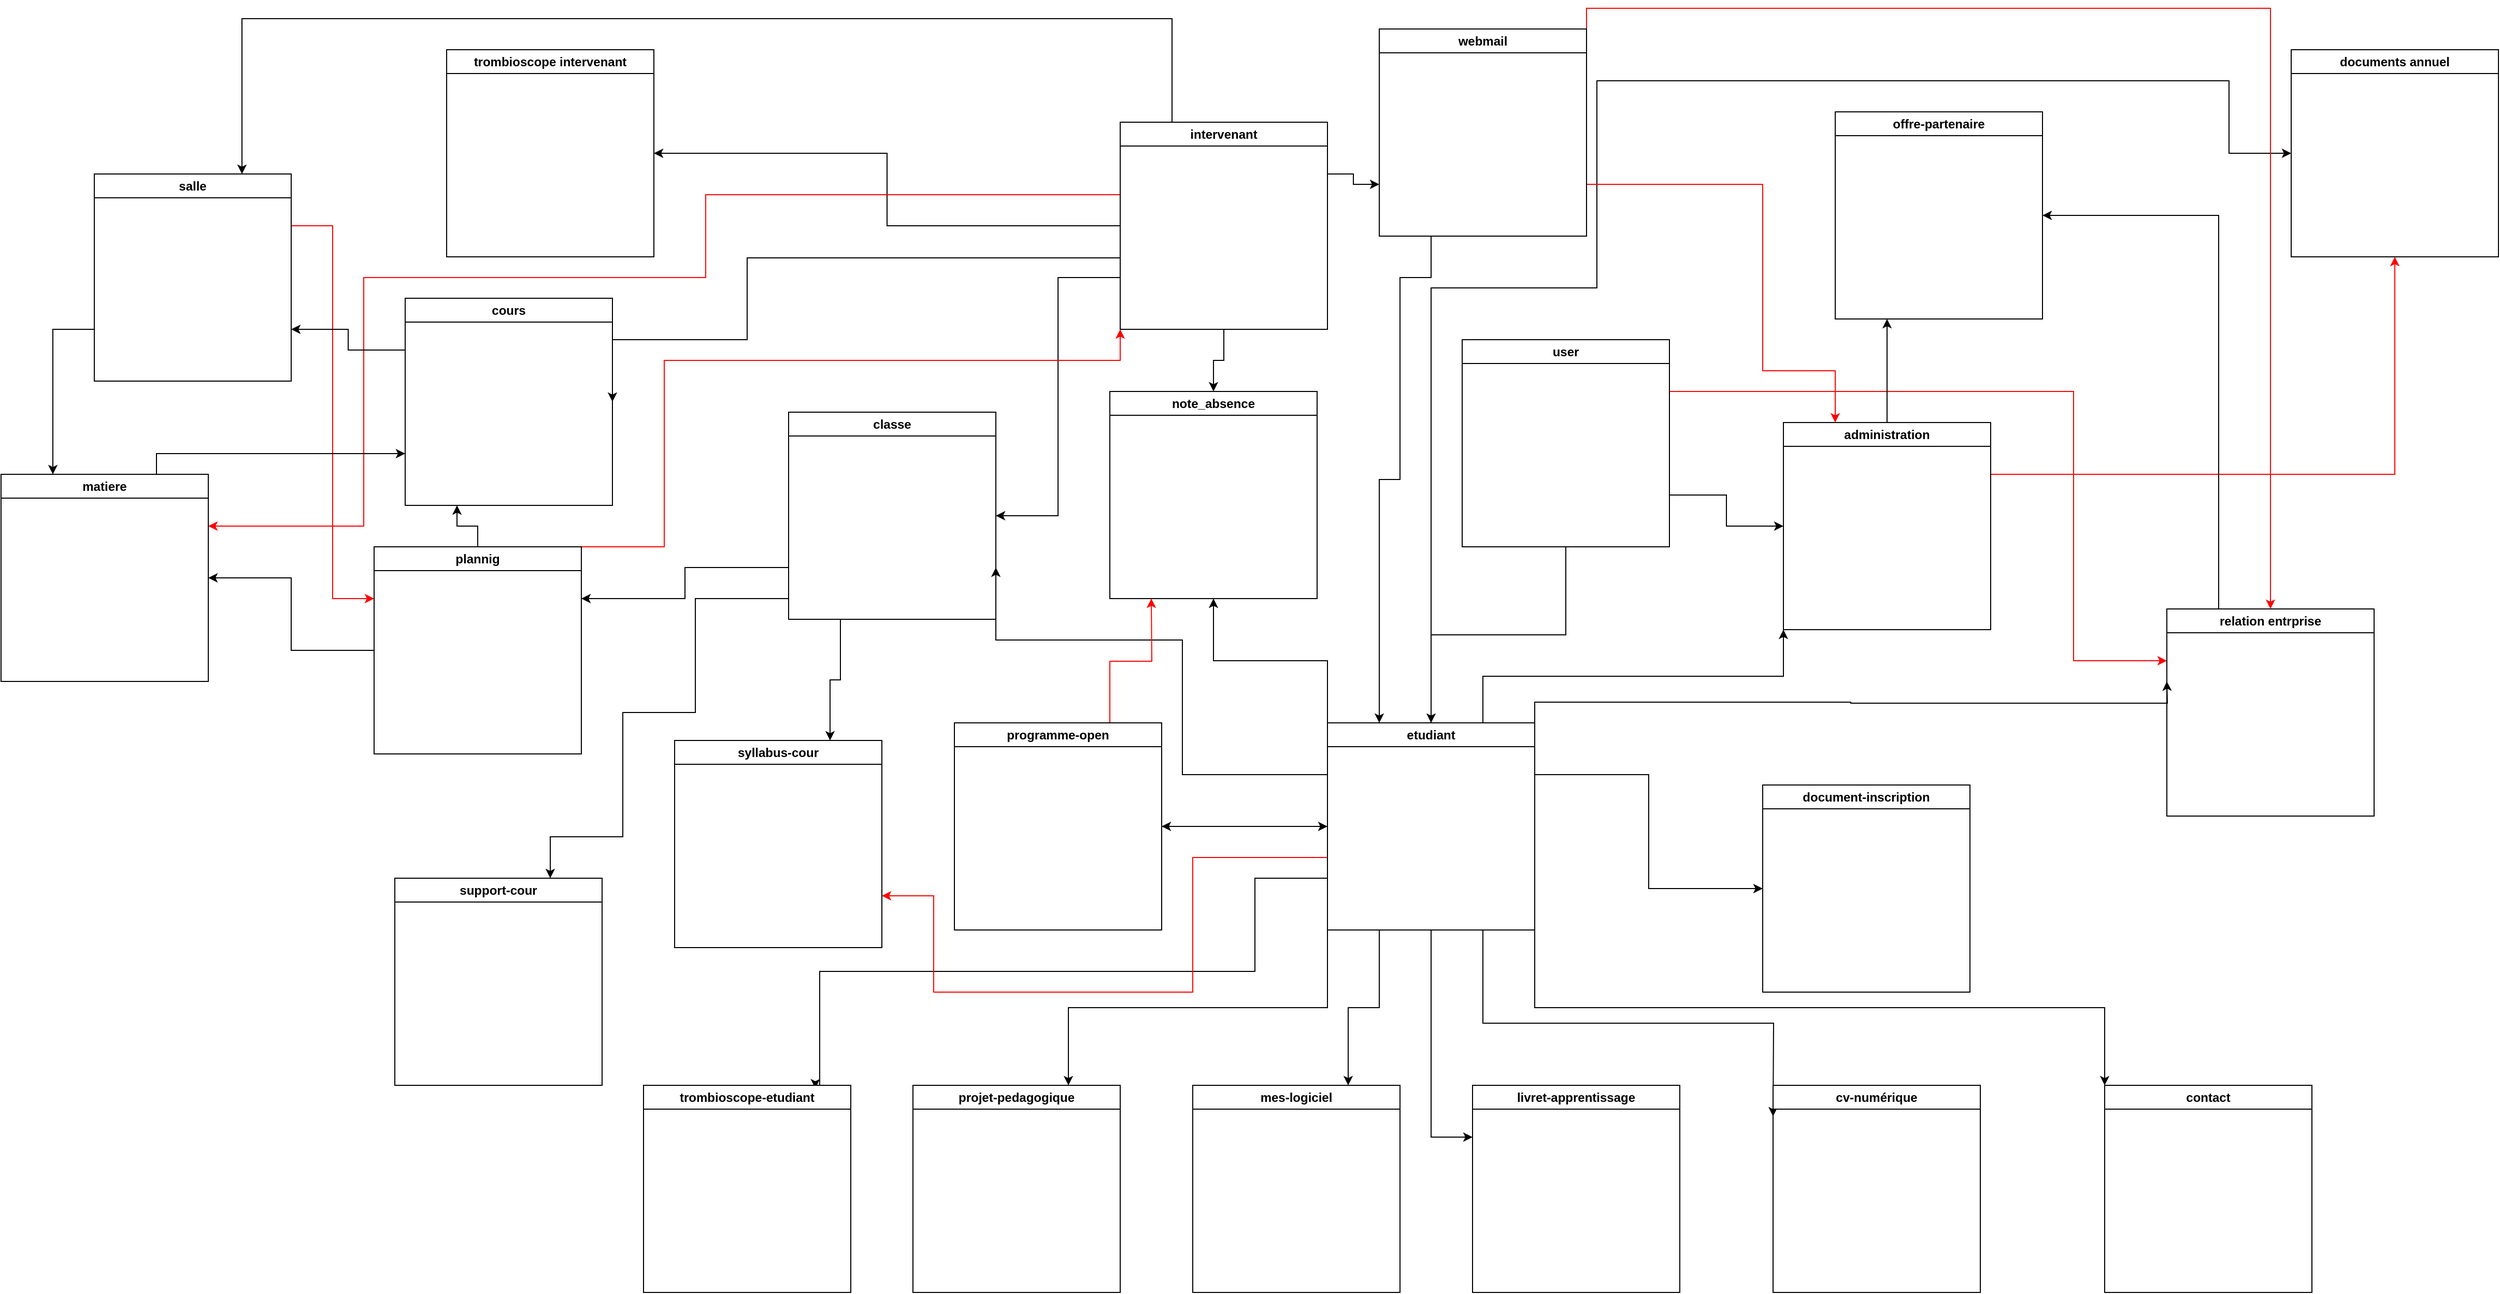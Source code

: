 <mxfile version="26.0.14">
  <diagram name="Page-1" id="yL1Ndt8OvmEDYrH_oRAA">
    <mxGraphModel dx="3976" dy="2579" grid="1" gridSize="10" guides="1" tooltips="1" connect="1" arrows="1" fold="1" page="1" pageScale="1" pageWidth="2336" pageHeight="1654" background="#FFFFFF" math="0" shadow="0">
      <root>
        <mxCell id="0" />
        <mxCell id="1" parent="0" />
        <mxCell id="Cf2vP5LmH0_KUs7tUMQI-32" style="edgeStyle=orthogonalEdgeStyle;rounded=0;orthogonalLoop=1;jettySize=auto;html=1;exitX=0.5;exitY=1;exitDx=0;exitDy=0;entryX=0.5;entryY=0;entryDx=0;entryDy=0;" edge="1" parent="1" source="Cf2vP5LmH0_KUs7tUMQI-1" target="Cf2vP5LmH0_KUs7tUMQI-2">
          <mxGeometry relative="1" as="geometry" />
        </mxCell>
        <mxCell id="Cf2vP5LmH0_KUs7tUMQI-59" style="edgeStyle=orthogonalEdgeStyle;rounded=0;orthogonalLoop=1;jettySize=auto;html=1;exitX=1;exitY=0.75;exitDx=0;exitDy=0;entryX=0;entryY=0.5;entryDx=0;entryDy=0;" edge="1" parent="1" source="Cf2vP5LmH0_KUs7tUMQI-1" target="Cf2vP5LmH0_KUs7tUMQI-11">
          <mxGeometry relative="1" as="geometry" />
        </mxCell>
        <mxCell id="Cf2vP5LmH0_KUs7tUMQI-60" style="edgeStyle=orthogonalEdgeStyle;rounded=0;orthogonalLoop=1;jettySize=auto;html=1;exitX=1;exitY=0.25;exitDx=0;exitDy=0;entryX=0;entryY=0.25;entryDx=0;entryDy=0;strokeColor=#FF0000;" edge="1" parent="1" source="Cf2vP5LmH0_KUs7tUMQI-1" target="Cf2vP5LmH0_KUs7tUMQI-15">
          <mxGeometry relative="1" as="geometry">
            <Array as="points">
              <mxPoint x="1340" y="290" />
              <mxPoint x="1340" y="550" />
            </Array>
          </mxGeometry>
        </mxCell>
        <mxCell id="Cf2vP5LmH0_KUs7tUMQI-1" value="user" style="swimlane;whiteSpace=wrap;html=1;" vertex="1" parent="1">
          <mxGeometry x="750" y="240" width="200" height="200" as="geometry" />
        </mxCell>
        <mxCell id="Cf2vP5LmH0_KUs7tUMQI-33" style="edgeStyle=orthogonalEdgeStyle;rounded=0;orthogonalLoop=1;jettySize=auto;html=1;exitX=0;exitY=0;exitDx=0;exitDy=0;entryX=0.5;entryY=1;entryDx=0;entryDy=0;" edge="1" parent="1" source="Cf2vP5LmH0_KUs7tUMQI-2" target="Cf2vP5LmH0_KUs7tUMQI-6">
          <mxGeometry relative="1" as="geometry" />
        </mxCell>
        <mxCell id="Cf2vP5LmH0_KUs7tUMQI-35" style="edgeStyle=orthogonalEdgeStyle;rounded=0;orthogonalLoop=1;jettySize=auto;html=1;exitX=1;exitY=0.25;exitDx=0;exitDy=0;entryX=0;entryY=0.5;entryDx=0;entryDy=0;" edge="1" parent="1" source="Cf2vP5LmH0_KUs7tUMQI-2" target="Cf2vP5LmH0_KUs7tUMQI-28">
          <mxGeometry relative="1" as="geometry">
            <mxPoint x="1030" y="800" as="targetPoint" />
          </mxGeometry>
        </mxCell>
        <mxCell id="Cf2vP5LmH0_KUs7tUMQI-36" style="edgeStyle=orthogonalEdgeStyle;rounded=0;orthogonalLoop=1;jettySize=auto;html=1;exitX=1;exitY=0;exitDx=0;exitDy=0;" edge="1" parent="1" source="Cf2vP5LmH0_KUs7tUMQI-2">
          <mxGeometry relative="1" as="geometry">
            <mxPoint x="1430" y="570" as="targetPoint" />
          </mxGeometry>
        </mxCell>
        <mxCell id="Cf2vP5LmH0_KUs7tUMQI-37" style="edgeStyle=orthogonalEdgeStyle;rounded=0;orthogonalLoop=1;jettySize=auto;html=1;exitX=0.75;exitY=0;exitDx=0;exitDy=0;entryX=0;entryY=1;entryDx=0;entryDy=0;" edge="1" parent="1" source="Cf2vP5LmH0_KUs7tUMQI-2" target="Cf2vP5LmH0_KUs7tUMQI-11">
          <mxGeometry relative="1" as="geometry" />
        </mxCell>
        <mxCell id="Cf2vP5LmH0_KUs7tUMQI-38" style="edgeStyle=orthogonalEdgeStyle;rounded=0;orthogonalLoop=1;jettySize=auto;html=1;exitX=0.5;exitY=0;exitDx=0;exitDy=0;entryX=0;entryY=0.5;entryDx=0;entryDy=0;" edge="1" parent="1" source="Cf2vP5LmH0_KUs7tUMQI-2" target="Cf2vP5LmH0_KUs7tUMQI-26">
          <mxGeometry relative="1" as="geometry">
            <Array as="points">
              <mxPoint x="720" y="190" />
              <mxPoint x="880" y="190" />
              <mxPoint x="880" y="-10" />
              <mxPoint x="1490" y="-10" />
              <mxPoint x="1490" y="60" />
            </Array>
          </mxGeometry>
        </mxCell>
        <mxCell id="Cf2vP5LmH0_KUs7tUMQI-41" style="edgeStyle=orthogonalEdgeStyle;rounded=0;orthogonalLoop=1;jettySize=auto;html=1;exitX=1;exitY=1;exitDx=0;exitDy=0;entryX=0;entryY=0;entryDx=0;entryDy=0;" edge="1" parent="1" source="Cf2vP5LmH0_KUs7tUMQI-2" target="Cf2vP5LmH0_KUs7tUMQI-19">
          <mxGeometry relative="1" as="geometry" />
        </mxCell>
        <mxCell id="Cf2vP5LmH0_KUs7tUMQI-42" style="edgeStyle=orthogonalEdgeStyle;rounded=0;orthogonalLoop=1;jettySize=auto;html=1;exitX=0.75;exitY=1;exitDx=0;exitDy=0;" edge="1" parent="1" source="Cf2vP5LmH0_KUs7tUMQI-2">
          <mxGeometry relative="1" as="geometry">
            <mxPoint x="1050" y="990" as="targetPoint" />
          </mxGeometry>
        </mxCell>
        <mxCell id="Cf2vP5LmH0_KUs7tUMQI-43" style="edgeStyle=orthogonalEdgeStyle;rounded=0;orthogonalLoop=1;jettySize=auto;html=1;exitX=0.5;exitY=1;exitDx=0;exitDy=0;entryX=0;entryY=0.25;entryDx=0;entryDy=0;" edge="1" parent="1" source="Cf2vP5LmH0_KUs7tUMQI-2" target="Cf2vP5LmH0_KUs7tUMQI-17">
          <mxGeometry relative="1" as="geometry" />
        </mxCell>
        <mxCell id="Cf2vP5LmH0_KUs7tUMQI-44" style="edgeStyle=orthogonalEdgeStyle;rounded=0;orthogonalLoop=1;jettySize=auto;html=1;exitX=0.25;exitY=1;exitDx=0;exitDy=0;entryX=0.75;entryY=0;entryDx=0;entryDy=0;" edge="1" parent="1" source="Cf2vP5LmH0_KUs7tUMQI-2" target="Cf2vP5LmH0_KUs7tUMQI-18">
          <mxGeometry relative="1" as="geometry" />
        </mxCell>
        <mxCell id="Cf2vP5LmH0_KUs7tUMQI-45" style="edgeStyle=orthogonalEdgeStyle;rounded=0;orthogonalLoop=1;jettySize=auto;html=1;exitX=0;exitY=1;exitDx=0;exitDy=0;entryX=0.75;entryY=0;entryDx=0;entryDy=0;" edge="1" parent="1" source="Cf2vP5LmH0_KUs7tUMQI-2" target="Cf2vP5LmH0_KUs7tUMQI-21">
          <mxGeometry relative="1" as="geometry" />
        </mxCell>
        <mxCell id="Cf2vP5LmH0_KUs7tUMQI-46" style="edgeStyle=orthogonalEdgeStyle;rounded=0;orthogonalLoop=1;jettySize=auto;html=1;exitX=0;exitY=0.75;exitDx=0;exitDy=0;entryX=0.829;entryY=0.015;entryDx=0;entryDy=0;entryPerimeter=0;" edge="1" parent="1" source="Cf2vP5LmH0_KUs7tUMQI-2" target="Cf2vP5LmH0_KUs7tUMQI-29">
          <mxGeometry relative="1" as="geometry">
            <Array as="points">
              <mxPoint x="550" y="760" />
              <mxPoint x="550" y="850" />
              <mxPoint x="130" y="850" />
              <mxPoint x="130" y="960" />
              <mxPoint x="126" y="960" />
            </Array>
          </mxGeometry>
        </mxCell>
        <mxCell id="Cf2vP5LmH0_KUs7tUMQI-49" style="edgeStyle=orthogonalEdgeStyle;rounded=0;orthogonalLoop=1;jettySize=auto;html=1;exitX=0;exitY=0.25;exitDx=0;exitDy=0;entryX=1;entryY=0.75;entryDx=0;entryDy=0;" edge="1" parent="1" source="Cf2vP5LmH0_KUs7tUMQI-2" target="Cf2vP5LmH0_KUs7tUMQI-13">
          <mxGeometry relative="1" as="geometry">
            <Array as="points">
              <mxPoint x="480" y="660" />
              <mxPoint x="480" y="530" />
              <mxPoint x="300" y="530" />
            </Array>
          </mxGeometry>
        </mxCell>
        <mxCell id="Cf2vP5LmH0_KUs7tUMQI-50" style="edgeStyle=orthogonalEdgeStyle;rounded=0;orthogonalLoop=1;jettySize=auto;html=1;exitX=0;exitY=0.5;exitDx=0;exitDy=0;entryX=1;entryY=0.5;entryDx=0;entryDy=0;" edge="1" parent="1" source="Cf2vP5LmH0_KUs7tUMQI-2" target="Cf2vP5LmH0_KUs7tUMQI-30">
          <mxGeometry relative="1" as="geometry" />
        </mxCell>
        <mxCell id="Cf2vP5LmH0_KUs7tUMQI-67" style="edgeStyle=orthogonalEdgeStyle;rounded=0;orthogonalLoop=1;jettySize=auto;html=1;entryX=1;entryY=0.75;entryDx=0;entryDy=0;strokeColor=#FF0000;" edge="1" parent="1" target="Cf2vP5LmH0_KUs7tUMQI-23">
          <mxGeometry relative="1" as="geometry">
            <mxPoint x="620" y="750" as="sourcePoint" />
            <Array as="points">
              <mxPoint x="620" y="740" />
              <mxPoint x="490" y="740" />
              <mxPoint x="490" y="870" />
              <mxPoint x="240" y="870" />
              <mxPoint x="240" y="777" />
            </Array>
          </mxGeometry>
        </mxCell>
        <mxCell id="Cf2vP5LmH0_KUs7tUMQI-2" value="etudiant" style="swimlane;whiteSpace=wrap;html=1;" vertex="1" parent="1">
          <mxGeometry x="620" y="610" width="200" height="200" as="geometry" />
        </mxCell>
        <mxCell id="Cf2vP5LmH0_KUs7tUMQI-34" style="edgeStyle=orthogonalEdgeStyle;rounded=0;orthogonalLoop=1;jettySize=auto;html=1;exitX=0.5;exitY=1;exitDx=0;exitDy=0;entryX=0.5;entryY=0;entryDx=0;entryDy=0;" edge="1" parent="1" source="Cf2vP5LmH0_KUs7tUMQI-3" target="Cf2vP5LmH0_KUs7tUMQI-6">
          <mxGeometry relative="1" as="geometry" />
        </mxCell>
        <mxCell id="Cf2vP5LmH0_KUs7tUMQI-39" style="edgeStyle=orthogonalEdgeStyle;rounded=0;orthogonalLoop=1;jettySize=auto;html=1;exitX=0;exitY=0.75;exitDx=0;exitDy=0;entryX=1;entryY=0.5;entryDx=0;entryDy=0;" edge="1" parent="1" source="Cf2vP5LmH0_KUs7tUMQI-3" target="Cf2vP5LmH0_KUs7tUMQI-13">
          <mxGeometry relative="1" as="geometry" />
        </mxCell>
        <mxCell id="Cf2vP5LmH0_KUs7tUMQI-40" style="edgeStyle=orthogonalEdgeStyle;rounded=0;orthogonalLoop=1;jettySize=auto;html=1;exitX=0;exitY=0.5;exitDx=0;exitDy=0;entryX=1;entryY=0.5;entryDx=0;entryDy=0;" edge="1" parent="1" source="Cf2vP5LmH0_KUs7tUMQI-3" target="Cf2vP5LmH0_KUs7tUMQI-27">
          <mxGeometry relative="1" as="geometry" />
        </mxCell>
        <mxCell id="Cf2vP5LmH0_KUs7tUMQI-53" style="edgeStyle=orthogonalEdgeStyle;rounded=0;orthogonalLoop=1;jettySize=auto;html=1;entryX=1;entryY=0.5;entryDx=0;entryDy=0;" edge="1" parent="1" target="Cf2vP5LmH0_KUs7tUMQI-5">
          <mxGeometry relative="1" as="geometry">
            <mxPoint x="420" y="160" as="sourcePoint" />
            <Array as="points">
              <mxPoint x="60" y="161" />
              <mxPoint x="60" y="240" />
              <mxPoint x="-70" y="240" />
            </Array>
          </mxGeometry>
        </mxCell>
        <mxCell id="Cf2vP5LmH0_KUs7tUMQI-63" style="edgeStyle=orthogonalEdgeStyle;rounded=0;orthogonalLoop=1;jettySize=auto;html=1;exitX=1;exitY=0.25;exitDx=0;exitDy=0;entryX=0;entryY=0.75;entryDx=0;entryDy=0;" edge="1" parent="1" source="Cf2vP5LmH0_KUs7tUMQI-3" target="Cf2vP5LmH0_KUs7tUMQI-62">
          <mxGeometry relative="1" as="geometry">
            <mxPoint x="650" y="79.667" as="targetPoint" />
          </mxGeometry>
        </mxCell>
        <mxCell id="Cf2vP5LmH0_KUs7tUMQI-72" style="edgeStyle=orthogonalEdgeStyle;rounded=0;orthogonalLoop=1;jettySize=auto;html=1;exitX=0.25;exitY=0;exitDx=0;exitDy=0;entryX=0.75;entryY=0;entryDx=0;entryDy=0;" edge="1" parent="1" source="Cf2vP5LmH0_KUs7tUMQI-3" target="Cf2vP5LmH0_KUs7tUMQI-4">
          <mxGeometry relative="1" as="geometry">
            <Array as="points">
              <mxPoint x="470" y="-70" />
              <mxPoint x="-428" y="-70" />
            </Array>
          </mxGeometry>
        </mxCell>
        <mxCell id="Cf2vP5LmH0_KUs7tUMQI-73" style="edgeStyle=orthogonalEdgeStyle;rounded=0;orthogonalLoop=1;jettySize=auto;html=1;exitX=0;exitY=0.25;exitDx=0;exitDy=0;entryX=1;entryY=0.25;entryDx=0;entryDy=0;strokeColor=#FF0000;" edge="1" parent="1" source="Cf2vP5LmH0_KUs7tUMQI-3" target="Cf2vP5LmH0_KUs7tUMQI-7">
          <mxGeometry relative="1" as="geometry">
            <Array as="points">
              <mxPoint x="420" y="100" />
              <mxPoint x="20" y="100" />
              <mxPoint x="20" y="180" />
              <mxPoint x="-310" y="180" />
              <mxPoint x="-310" y="420" />
            </Array>
          </mxGeometry>
        </mxCell>
        <mxCell id="Cf2vP5LmH0_KUs7tUMQI-3" value="intervenant" style="swimlane;whiteSpace=wrap;html=1;" vertex="1" parent="1">
          <mxGeometry x="420" y="30" width="200" height="200" as="geometry" />
        </mxCell>
        <mxCell id="Cf2vP5LmH0_KUs7tUMQI-71" style="edgeStyle=orthogonalEdgeStyle;rounded=0;orthogonalLoop=1;jettySize=auto;html=1;exitX=0;exitY=0.75;exitDx=0;exitDy=0;entryX=0.25;entryY=0;entryDx=0;entryDy=0;" edge="1" parent="1" source="Cf2vP5LmH0_KUs7tUMQI-4" target="Cf2vP5LmH0_KUs7tUMQI-7">
          <mxGeometry relative="1" as="geometry" />
        </mxCell>
        <mxCell id="Cf2vP5LmH0_KUs7tUMQI-74" style="edgeStyle=orthogonalEdgeStyle;rounded=0;orthogonalLoop=1;jettySize=auto;html=1;exitX=1;exitY=0.25;exitDx=0;exitDy=0;entryX=0;entryY=0.25;entryDx=0;entryDy=0;strokeColor=#FF0000;" edge="1" parent="1" source="Cf2vP5LmH0_KUs7tUMQI-4" target="Cf2vP5LmH0_KUs7tUMQI-8">
          <mxGeometry relative="1" as="geometry" />
        </mxCell>
        <mxCell id="Cf2vP5LmH0_KUs7tUMQI-4" value="salle" style="swimlane;whiteSpace=wrap;html=1;" vertex="1" parent="1">
          <mxGeometry x="-570" y="80" width="190" height="200" as="geometry" />
        </mxCell>
        <mxCell id="Cf2vP5LmH0_KUs7tUMQI-68" style="edgeStyle=orthogonalEdgeStyle;rounded=0;orthogonalLoop=1;jettySize=auto;html=1;exitX=0;exitY=0.25;exitDx=0;exitDy=0;entryX=1;entryY=0.75;entryDx=0;entryDy=0;" edge="1" parent="1" source="Cf2vP5LmH0_KUs7tUMQI-5" target="Cf2vP5LmH0_KUs7tUMQI-4">
          <mxGeometry relative="1" as="geometry" />
        </mxCell>
        <mxCell id="Cf2vP5LmH0_KUs7tUMQI-5" value="cours" style="swimlane;whiteSpace=wrap;html=1;" vertex="1" parent="1">
          <mxGeometry x="-270" y="200" width="200" height="200" as="geometry" />
        </mxCell>
        <mxCell id="Cf2vP5LmH0_KUs7tUMQI-6" value="note_absence" style="swimlane;whiteSpace=wrap;html=1;" vertex="1" parent="1">
          <mxGeometry x="410" y="290" width="200" height="200" as="geometry" />
        </mxCell>
        <mxCell id="Cf2vP5LmH0_KUs7tUMQI-70" style="edgeStyle=orthogonalEdgeStyle;rounded=0;orthogonalLoop=1;jettySize=auto;html=1;exitX=0.75;exitY=0;exitDx=0;exitDy=0;entryX=0;entryY=0.75;entryDx=0;entryDy=0;" edge="1" parent="1" source="Cf2vP5LmH0_KUs7tUMQI-7" target="Cf2vP5LmH0_KUs7tUMQI-5">
          <mxGeometry relative="1" as="geometry" />
        </mxCell>
        <mxCell id="Cf2vP5LmH0_KUs7tUMQI-7" value="matiere" style="swimlane;whiteSpace=wrap;html=1;" vertex="1" parent="1">
          <mxGeometry x="-660" y="370" width="200" height="200" as="geometry" />
        </mxCell>
        <mxCell id="Cf2vP5LmH0_KUs7tUMQI-56" style="edgeStyle=orthogonalEdgeStyle;rounded=0;orthogonalLoop=1;jettySize=auto;html=1;exitX=0.5;exitY=0;exitDx=0;exitDy=0;entryX=0.25;entryY=1;entryDx=0;entryDy=0;" edge="1" parent="1" source="Cf2vP5LmH0_KUs7tUMQI-8" target="Cf2vP5LmH0_KUs7tUMQI-5">
          <mxGeometry relative="1" as="geometry" />
        </mxCell>
        <mxCell id="Cf2vP5LmH0_KUs7tUMQI-57" style="edgeStyle=orthogonalEdgeStyle;rounded=0;orthogonalLoop=1;jettySize=auto;html=1;exitX=1;exitY=0;exitDx=0;exitDy=0;entryX=0;entryY=1;entryDx=0;entryDy=0;strokeColor=#FF0000;" edge="1" parent="1" source="Cf2vP5LmH0_KUs7tUMQI-8" target="Cf2vP5LmH0_KUs7tUMQI-3">
          <mxGeometry relative="1" as="geometry">
            <Array as="points">
              <mxPoint x="-20" y="440" />
              <mxPoint x="-20" y="260" />
              <mxPoint x="420" y="260" />
            </Array>
          </mxGeometry>
        </mxCell>
        <mxCell id="Cf2vP5LmH0_KUs7tUMQI-69" style="edgeStyle=orthogonalEdgeStyle;rounded=0;orthogonalLoop=1;jettySize=auto;html=1;exitX=0;exitY=0.5;exitDx=0;exitDy=0;entryX=1;entryY=0.5;entryDx=0;entryDy=0;" edge="1" parent="1" source="Cf2vP5LmH0_KUs7tUMQI-8" target="Cf2vP5LmH0_KUs7tUMQI-7">
          <mxGeometry relative="1" as="geometry" />
        </mxCell>
        <mxCell id="Cf2vP5LmH0_KUs7tUMQI-8" value="plannig" style="swimlane;whiteSpace=wrap;html=1;" vertex="1" parent="1">
          <mxGeometry x="-300" y="440" width="200" height="200" as="geometry" />
        </mxCell>
        <mxCell id="Cf2vP5LmH0_KUs7tUMQI-48" style="edgeStyle=orthogonalEdgeStyle;rounded=0;orthogonalLoop=1;jettySize=auto;html=1;exitX=0.5;exitY=0;exitDx=0;exitDy=0;entryX=0.25;entryY=1;entryDx=0;entryDy=0;" edge="1" parent="1" source="Cf2vP5LmH0_KUs7tUMQI-11" target="Cf2vP5LmH0_KUs7tUMQI-20">
          <mxGeometry relative="1" as="geometry" />
        </mxCell>
        <mxCell id="Cf2vP5LmH0_KUs7tUMQI-61" style="edgeStyle=orthogonalEdgeStyle;rounded=0;orthogonalLoop=1;jettySize=auto;html=1;exitX=1;exitY=0.5;exitDx=0;exitDy=0;entryX=0.5;entryY=1;entryDx=0;entryDy=0;strokeColor=#FF0000;" edge="1" parent="1" source="Cf2vP5LmH0_KUs7tUMQI-11" target="Cf2vP5LmH0_KUs7tUMQI-26">
          <mxGeometry relative="1" as="geometry">
            <Array as="points">
              <mxPoint x="1260" y="370" />
              <mxPoint x="1650" y="370" />
            </Array>
          </mxGeometry>
        </mxCell>
        <mxCell id="Cf2vP5LmH0_KUs7tUMQI-11" value="administration" style="swimlane;whiteSpace=wrap;html=1;" vertex="1" parent="1">
          <mxGeometry x="1060" y="320" width="200" height="200" as="geometry" />
        </mxCell>
        <mxCell id="Cf2vP5LmH0_KUs7tUMQI-52" style="edgeStyle=orthogonalEdgeStyle;rounded=0;orthogonalLoop=1;jettySize=auto;html=1;exitX=0.25;exitY=1;exitDx=0;exitDy=0;entryX=0.75;entryY=0;entryDx=0;entryDy=0;" edge="1" parent="1" source="Cf2vP5LmH0_KUs7tUMQI-13" target="Cf2vP5LmH0_KUs7tUMQI-23">
          <mxGeometry relative="1" as="geometry" />
        </mxCell>
        <mxCell id="Cf2vP5LmH0_KUs7tUMQI-54" style="edgeStyle=orthogonalEdgeStyle;rounded=0;orthogonalLoop=1;jettySize=auto;html=1;exitX=0;exitY=0.75;exitDx=0;exitDy=0;entryX=1;entryY=0.25;entryDx=0;entryDy=0;" edge="1" parent="1" source="Cf2vP5LmH0_KUs7tUMQI-13" target="Cf2vP5LmH0_KUs7tUMQI-8">
          <mxGeometry relative="1" as="geometry" />
        </mxCell>
        <mxCell id="Cf2vP5LmH0_KUs7tUMQI-58" style="edgeStyle=orthogonalEdgeStyle;rounded=0;orthogonalLoop=1;jettySize=auto;html=1;entryX=0.75;entryY=0;entryDx=0;entryDy=0;" edge="1" parent="1" target="Cf2vP5LmH0_KUs7tUMQI-22">
          <mxGeometry relative="1" as="geometry">
            <mxPoint x="100" y="480" as="sourcePoint" />
            <Array as="points">
              <mxPoint x="100" y="490" />
              <mxPoint x="10" y="490" />
              <mxPoint x="10" y="600" />
              <mxPoint x="-60" y="600" />
              <mxPoint x="-60" y="720" />
              <mxPoint x="-130" y="720" />
            </Array>
          </mxGeometry>
        </mxCell>
        <mxCell id="Cf2vP5LmH0_KUs7tUMQI-13" value="classe" style="swimlane;whiteSpace=wrap;html=1;" vertex="1" parent="1">
          <mxGeometry x="100" y="310" width="200" height="200" as="geometry" />
        </mxCell>
        <mxCell id="Cf2vP5LmH0_KUs7tUMQI-47" style="edgeStyle=orthogonalEdgeStyle;rounded=0;orthogonalLoop=1;jettySize=auto;html=1;exitX=0.25;exitY=0;exitDx=0;exitDy=0;entryX=1;entryY=0.5;entryDx=0;entryDy=0;" edge="1" parent="1" source="Cf2vP5LmH0_KUs7tUMQI-15" target="Cf2vP5LmH0_KUs7tUMQI-20">
          <mxGeometry relative="1" as="geometry" />
        </mxCell>
        <mxCell id="Cf2vP5LmH0_KUs7tUMQI-15" value="relation entrprise" style="swimlane;whiteSpace=wrap;html=1;" vertex="1" parent="1">
          <mxGeometry x="1430" y="500" width="200" height="200" as="geometry" />
        </mxCell>
        <mxCell id="Cf2vP5LmH0_KUs7tUMQI-16" value="cv-numérique" style="swimlane;whiteSpace=wrap;html=1;" vertex="1" parent="1">
          <mxGeometry x="1050" y="960" width="200" height="200" as="geometry" />
        </mxCell>
        <mxCell id="Cf2vP5LmH0_KUs7tUMQI-17" value="livret-apprentissage" style="swimlane;whiteSpace=wrap;html=1;" vertex="1" parent="1">
          <mxGeometry x="760" y="960" width="200" height="200" as="geometry" />
        </mxCell>
        <mxCell id="Cf2vP5LmH0_KUs7tUMQI-18" value="mes-logiciel" style="swimlane;whiteSpace=wrap;html=1;" vertex="1" parent="1">
          <mxGeometry x="490" y="960" width="200" height="200" as="geometry" />
        </mxCell>
        <mxCell id="Cf2vP5LmH0_KUs7tUMQI-19" value="contact" style="swimlane;whiteSpace=wrap;html=1;" vertex="1" parent="1">
          <mxGeometry x="1370" y="960" width="200" height="200" as="geometry" />
        </mxCell>
        <mxCell id="Cf2vP5LmH0_KUs7tUMQI-20" value="offre-partenaire" style="swimlane;whiteSpace=wrap;html=1;" vertex="1" parent="1">
          <mxGeometry x="1110" y="20" width="200" height="200" as="geometry" />
        </mxCell>
        <mxCell id="Cf2vP5LmH0_KUs7tUMQI-21" value="projet-pedagogique" style="swimlane;whiteSpace=wrap;html=1;" vertex="1" parent="1">
          <mxGeometry x="220" y="960" width="200" height="200" as="geometry" />
        </mxCell>
        <mxCell id="Cf2vP5LmH0_KUs7tUMQI-22" value="support-cour" style="swimlane;whiteSpace=wrap;html=1;" vertex="1" parent="1">
          <mxGeometry x="-280" y="760" width="200" height="200" as="geometry" />
        </mxCell>
        <mxCell id="Cf2vP5LmH0_KUs7tUMQI-23" value="syllabus-cour" style="swimlane;whiteSpace=wrap;html=1;" vertex="1" parent="1">
          <mxGeometry x="-10" y="627" width="200" height="200" as="geometry" />
        </mxCell>
        <mxCell id="Cf2vP5LmH0_KUs7tUMQI-26" value="documents annuel" style="swimlane;whiteSpace=wrap;html=1;" vertex="1" parent="1">
          <mxGeometry x="1550" y="-40" width="200" height="200" as="geometry" />
        </mxCell>
        <mxCell id="Cf2vP5LmH0_KUs7tUMQI-27" value="trombioscope intervenant" style="swimlane;whiteSpace=wrap;html=1;" vertex="1" parent="1">
          <mxGeometry x="-230" y="-40" width="200" height="200" as="geometry" />
        </mxCell>
        <mxCell id="Cf2vP5LmH0_KUs7tUMQI-28" value="document-inscription" style="swimlane;whiteSpace=wrap;html=1;" vertex="1" parent="1">
          <mxGeometry x="1040" y="670" width="200" height="200" as="geometry" />
        </mxCell>
        <mxCell id="Cf2vP5LmH0_KUs7tUMQI-29" value="trombioscope-etudiant" style="swimlane;whiteSpace=wrap;html=1;" vertex="1" parent="1">
          <mxGeometry x="-40" y="960" width="200" height="200" as="geometry" />
        </mxCell>
        <mxCell id="Cf2vP5LmH0_KUs7tUMQI-31" style="edgeStyle=orthogonalEdgeStyle;rounded=0;orthogonalLoop=1;jettySize=auto;html=1;exitX=1;exitY=0.5;exitDx=0;exitDy=0;entryX=0;entryY=0.5;entryDx=0;entryDy=0;" edge="1" parent="1" source="Cf2vP5LmH0_KUs7tUMQI-30" target="Cf2vP5LmH0_KUs7tUMQI-2">
          <mxGeometry relative="1" as="geometry" />
        </mxCell>
        <mxCell id="Cf2vP5LmH0_KUs7tUMQI-51" style="edgeStyle=orthogonalEdgeStyle;rounded=0;orthogonalLoop=1;jettySize=auto;html=1;exitX=0.75;exitY=0;exitDx=0;exitDy=0;strokeColor=#FF0000;" edge="1" parent="1" source="Cf2vP5LmH0_KUs7tUMQI-30">
          <mxGeometry relative="1" as="geometry">
            <mxPoint x="450" y="490" as="targetPoint" />
          </mxGeometry>
        </mxCell>
        <mxCell id="Cf2vP5LmH0_KUs7tUMQI-30" value="programme-open" style="swimlane;whiteSpace=wrap;html=1;" vertex="1" parent="1">
          <mxGeometry x="260" y="610" width="200" height="200" as="geometry" />
        </mxCell>
        <mxCell id="Cf2vP5LmH0_KUs7tUMQI-64" style="edgeStyle=orthogonalEdgeStyle;rounded=0;orthogonalLoop=1;jettySize=auto;html=1;exitX=0.25;exitY=1;exitDx=0;exitDy=0;entryX=0.25;entryY=0;entryDx=0;entryDy=0;" edge="1" parent="1" source="Cf2vP5LmH0_KUs7tUMQI-62" target="Cf2vP5LmH0_KUs7tUMQI-2">
          <mxGeometry relative="1" as="geometry">
            <Array as="points">
              <mxPoint x="720" y="180" />
              <mxPoint x="690" y="180" />
              <mxPoint x="690" y="375" />
              <mxPoint x="670" y="375" />
            </Array>
          </mxGeometry>
        </mxCell>
        <mxCell id="Cf2vP5LmH0_KUs7tUMQI-65" style="edgeStyle=orthogonalEdgeStyle;rounded=0;orthogonalLoop=1;jettySize=auto;html=1;exitX=1;exitY=0.75;exitDx=0;exitDy=0;entryX=0.25;entryY=0;entryDx=0;entryDy=0;strokeColor=#FF0000;" edge="1" parent="1" source="Cf2vP5LmH0_KUs7tUMQI-62" target="Cf2vP5LmH0_KUs7tUMQI-11">
          <mxGeometry relative="1" as="geometry">
            <Array as="points">
              <mxPoint x="1040" y="90" />
              <mxPoint x="1040" y="270" />
              <mxPoint x="1110" y="270" />
            </Array>
          </mxGeometry>
        </mxCell>
        <mxCell id="Cf2vP5LmH0_KUs7tUMQI-66" style="edgeStyle=orthogonalEdgeStyle;rounded=0;orthogonalLoop=1;jettySize=auto;html=1;exitX=1;exitY=0;exitDx=0;exitDy=0;entryX=0.5;entryY=0;entryDx=0;entryDy=0;strokeColor=#FF0000;" edge="1" parent="1" source="Cf2vP5LmH0_KUs7tUMQI-62" target="Cf2vP5LmH0_KUs7tUMQI-15">
          <mxGeometry relative="1" as="geometry" />
        </mxCell>
        <mxCell id="Cf2vP5LmH0_KUs7tUMQI-62" value="webmail" style="swimlane;whiteSpace=wrap;html=1;" vertex="1" parent="1">
          <mxGeometry x="670" y="-60" width="200" height="200" as="geometry" />
        </mxCell>
      </root>
    </mxGraphModel>
  </diagram>
</mxfile>
